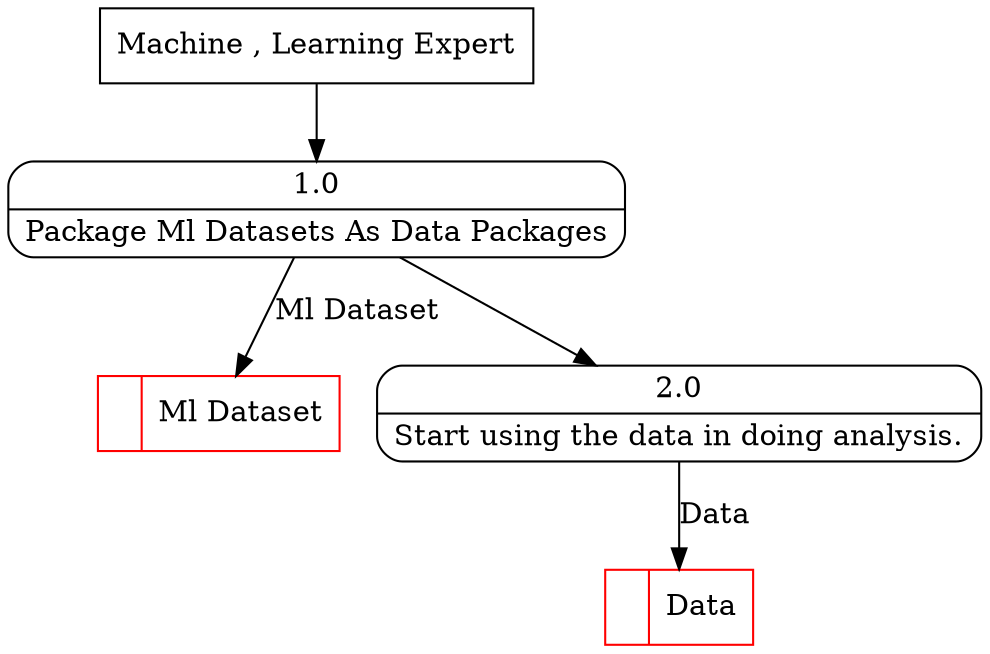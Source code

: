 digraph dfd2{ 
node[shape=record]
200 [label="<f0>  |<f1> Ml Dataset " color=red];
201 [label="Machine , Learning Expert" shape=box];
202 [label="{<f0> 1.0|<f1> Package Ml Datasets As Data Packages }" shape=Mrecord];
2 [label="{<f0> 2.0|<f1> Start using the data in doing analysis. }" shape=Mrecord];
202 -> 2
1001 [label="<f0>  |<f1> Data " color=red];
2 -> 1001 [label="Data"]
201 -> 202
202 -> 200 [label="Ml Dataset"]
}